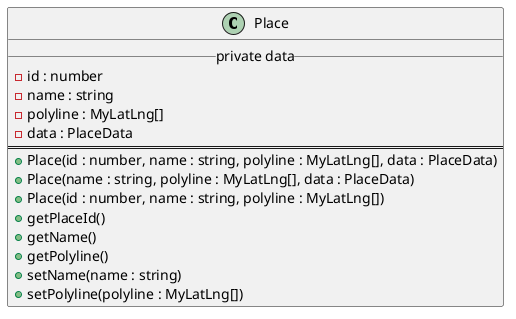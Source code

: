 @startuml Class Diagram
class Place{
__ private data __
- id : number
- name : string
- polyline : MyLatLng[]
- data : PlaceData
==
+ Place(id : number, name : string, polyline : MyLatLng[], data : PlaceData)
+ Place(name : string, polyline : MyLatLng[], data : PlaceData)
+ Place(id : number, name : string, polyline : MyLatLng[])
+ getPlaceId()
+ getName()
+ getPolyline()
+ setName(name : string)
+ setPolyline(polyline : MyLatLng[])
}
@enduml
